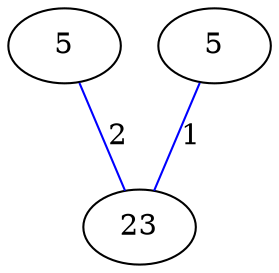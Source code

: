 graph G {
	0 [label="5"];
	1 [label="5"];
	2 [label="23"];
	0 -- 2 [label="2", color=blue];
	1 -- 2 [label="1", color=blue];
}